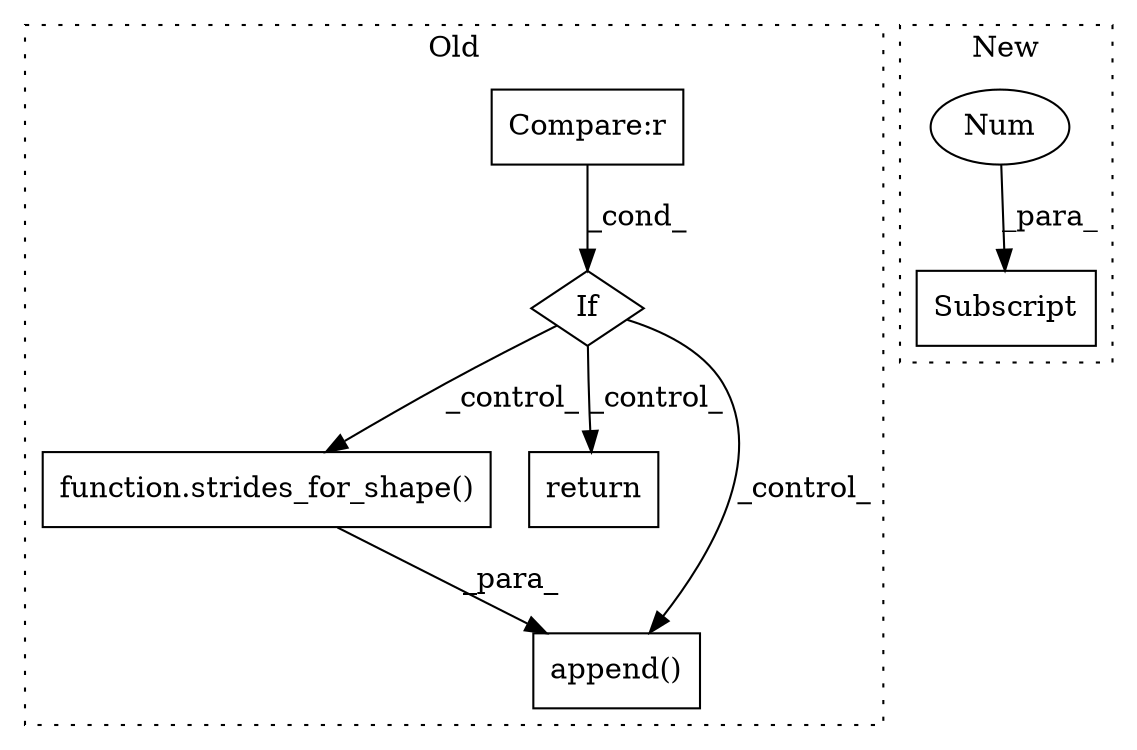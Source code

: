digraph G {
subgraph cluster0 {
1 [label="function.strides_for_shape()" a="75" s="4423,4451" l="18,1" shape="box"];
4 [label="If" a="96" s="4307" l="3" shape="diamond"];
5 [label="Compare:r" a="40" s="4310" l="23" shape="box"];
6 [label="return" a="93" s="4335" l="6" shape="box"];
7 [label="append()" a="75" s="4487,4529" l="18,1" shape="box"];
label = "Old";
style="dotted";
}
subgraph cluster1 {
2 [label="Subscript" a="63" s="4531,0" l="14,0" shape="box"];
3 [label="Num" a="76" s="4542" l="2" shape="ellipse"];
label = "New";
style="dotted";
}
1 -> 7 [label="_para_"];
3 -> 2 [label="_para_"];
4 -> 7 [label="_control_"];
4 -> 1 [label="_control_"];
4 -> 6 [label="_control_"];
5 -> 4 [label="_cond_"];
}